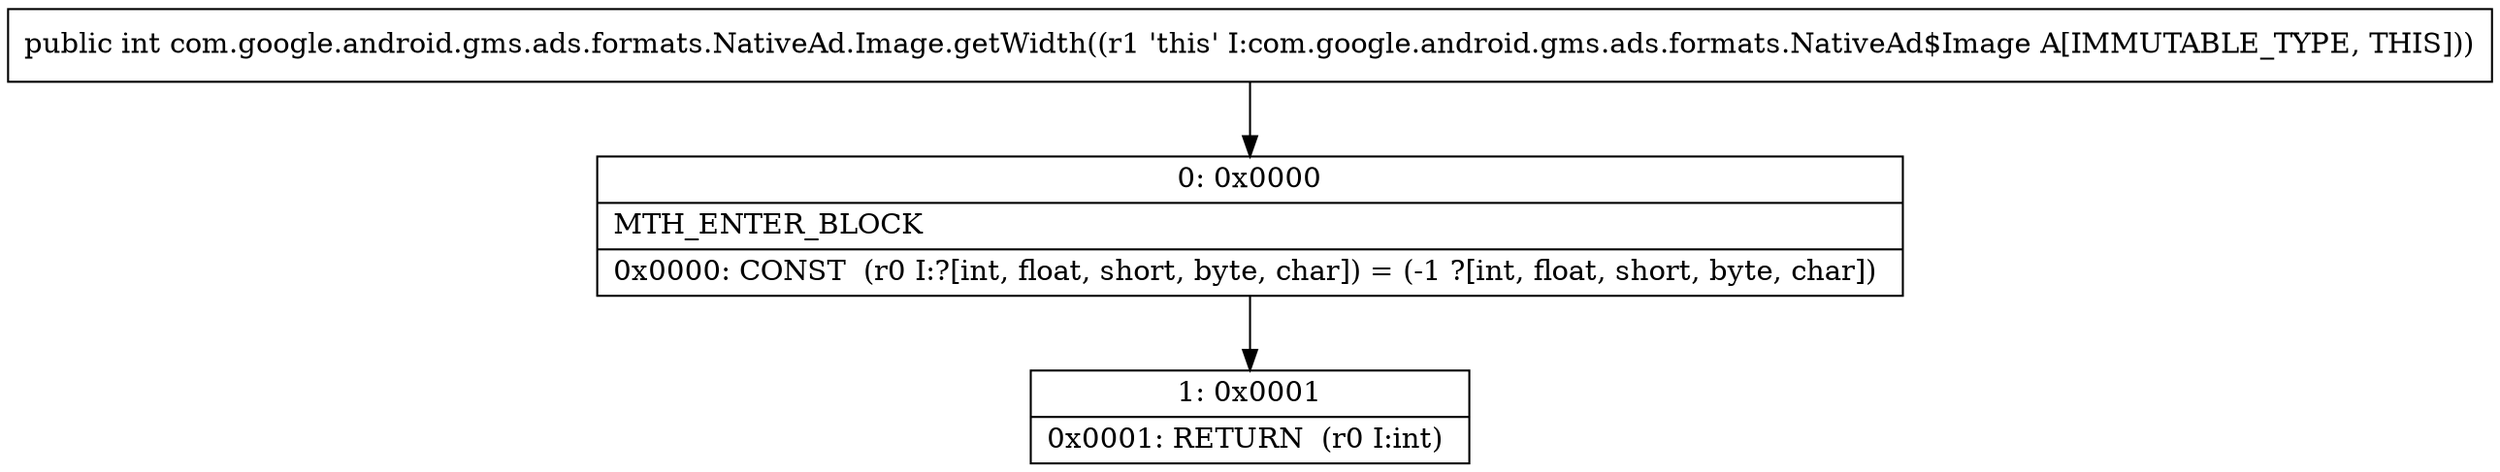 digraph "CFG forcom.google.android.gms.ads.formats.NativeAd.Image.getWidth()I" {
Node_0 [shape=record,label="{0\:\ 0x0000|MTH_ENTER_BLOCK\l|0x0000: CONST  (r0 I:?[int, float, short, byte, char]) = (\-1 ?[int, float, short, byte, char]) \l}"];
Node_1 [shape=record,label="{1\:\ 0x0001|0x0001: RETURN  (r0 I:int) \l}"];
MethodNode[shape=record,label="{public int com.google.android.gms.ads.formats.NativeAd.Image.getWidth((r1 'this' I:com.google.android.gms.ads.formats.NativeAd$Image A[IMMUTABLE_TYPE, THIS])) }"];
MethodNode -> Node_0;
Node_0 -> Node_1;
}

